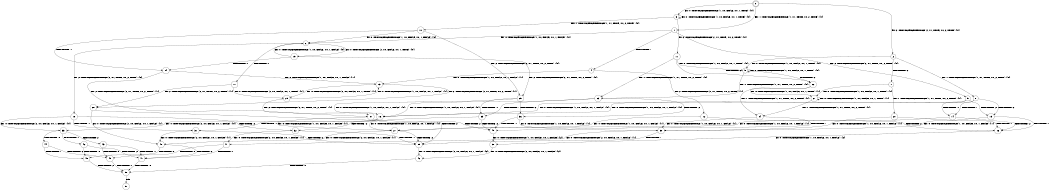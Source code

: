digraph BCG {
size = "7, 10.5";
center = TRUE;
node [shape = circle];
0 [peripheries = 2];
0 -> 1 [label = "EX !1 !ATOMIC_EXCH_BRANCH (1, +1, TRUE, +0, 2, TRUE) !{0}"];
0 -> 2 [label = "EX !2 !ATOMIC_EXCH_BRANCH (2, +1, TRUE, +0, 2, TRUE) !{0}"];
0 -> 3 [label = "EX !0 !ATOMIC_EXCH_BRANCH (1, +0, FALSE, +0, 1, TRUE) !{0}"];
1 -> 4 [label = "TERMINATE !1"];
1 -> 5 [label = "EX !2 !ATOMIC_EXCH_BRANCH (2, +1, TRUE, +0, 2, TRUE) !{0}"];
1 -> 6 [label = "EX !0 !ATOMIC_EXCH_BRANCH (1, +0, FALSE, +0, 1, FALSE) !{0}"];
2 -> 7 [label = "TERMINATE !2"];
2 -> 8 [label = "EX !1 !ATOMIC_EXCH_BRANCH (1, +1, TRUE, +0, 2, TRUE) !{0}"];
2 -> 9 [label = "EX !0 !ATOMIC_EXCH_BRANCH (1, +0, FALSE, +0, 1, TRUE) !{0}"];
3 -> 10 [label = "EX !1 !ATOMIC_EXCH_BRANCH (1, +1, TRUE, +0, 2, TRUE) !{0}"];
3 -> 11 [label = "EX !2 !ATOMIC_EXCH_BRANCH (2, +1, TRUE, +0, 2, TRUE) !{0}"];
3 -> 3 [label = "EX !0 !ATOMIC_EXCH_BRANCH (1, +0, FALSE, +0, 1, TRUE) !{0}"];
4 -> 12 [label = "EX !2 !ATOMIC_EXCH_BRANCH (2, +1, TRUE, +0, 2, TRUE) !{1}"];
4 -> 13 [label = "EX !0 !ATOMIC_EXCH_BRANCH (1, +0, FALSE, +0, 1, FALSE) !{1}"];
5 -> 14 [label = "TERMINATE !1"];
5 -> 15 [label = "TERMINATE !2"];
5 -> 16 [label = "EX !0 !ATOMIC_EXCH_BRANCH (1, +0, FALSE, +0, 1, FALSE) !{0}"];
6 -> 17 [label = "TERMINATE !1"];
6 -> 18 [label = "EX !2 !ATOMIC_EXCH_BRANCH (2, +1, TRUE, +0, 2, TRUE) !{0}"];
6 -> 19 [label = "EX !0 !ATOMIC_EXCH_BRANCH (2, +0, FALSE, +0, 1, TRUE) !{0}"];
7 -> 20 [label = "EX !1 !ATOMIC_EXCH_BRANCH (1, +1, TRUE, +0, 2, TRUE) !{1}"];
7 -> 21 [label = "EX !0 !ATOMIC_EXCH_BRANCH (1, +0, FALSE, +0, 1, TRUE) !{1}"];
8 -> 14 [label = "TERMINATE !1"];
8 -> 15 [label = "TERMINATE !2"];
8 -> 16 [label = "EX !0 !ATOMIC_EXCH_BRANCH (1, +0, FALSE, +0, 1, FALSE) !{0}"];
9 -> 22 [label = "TERMINATE !2"];
9 -> 23 [label = "EX !1 !ATOMIC_EXCH_BRANCH (1, +1, TRUE, +0, 2, TRUE) !{0}"];
9 -> 9 [label = "EX !0 !ATOMIC_EXCH_BRANCH (1, +0, FALSE, +0, 1, TRUE) !{0}"];
10 -> 24 [label = "TERMINATE !1"];
10 -> 25 [label = "EX !2 !ATOMIC_EXCH_BRANCH (2, +1, TRUE, +0, 2, TRUE) !{0}"];
10 -> 6 [label = "EX !0 !ATOMIC_EXCH_BRANCH (1, +0, FALSE, +0, 1, FALSE) !{0}"];
11 -> 22 [label = "TERMINATE !2"];
11 -> 23 [label = "EX !1 !ATOMIC_EXCH_BRANCH (1, +1, TRUE, +0, 2, TRUE) !{0}"];
11 -> 9 [label = "EX !0 !ATOMIC_EXCH_BRANCH (1, +0, FALSE, +0, 1, TRUE) !{0}"];
12 -> 26 [label = "TERMINATE !2"];
12 -> 27 [label = "EX !0 !ATOMIC_EXCH_BRANCH (1, +0, FALSE, +0, 1, FALSE) !{1}"];
13 -> 28 [label = "EX !2 !ATOMIC_EXCH_BRANCH (2, +1, TRUE, +0, 2, TRUE) !{1}"];
13 -> 29 [label = "EX !0 !ATOMIC_EXCH_BRANCH (2, +0, FALSE, +0, 1, TRUE) !{1}"];
14 -> 26 [label = "TERMINATE !2"];
14 -> 27 [label = "EX !0 !ATOMIC_EXCH_BRANCH (1, +0, FALSE, +0, 1, FALSE) !{1}"];
15 -> 26 [label = "TERMINATE !1"];
15 -> 30 [label = "EX !0 !ATOMIC_EXCH_BRANCH (1, +0, FALSE, +0, 1, FALSE) !{1}"];
16 -> 31 [label = "TERMINATE !1"];
16 -> 32 [label = "TERMINATE !2"];
16 -> 33 [label = "EX !0 !ATOMIC_EXCH_BRANCH (2, +0, FALSE, +0, 1, FALSE) !{0}"];
17 -> 29 [label = "EX !0 !ATOMIC_EXCH_BRANCH (2, +0, FALSE, +0, 1, TRUE) !{1}"];
17 -> 28 [label = "EX !2 !ATOMIC_EXCH_BRANCH (2, +1, TRUE, +0, 2, TRUE) !{1}"];
18 -> 31 [label = "TERMINATE !1"];
18 -> 32 [label = "TERMINATE !2"];
18 -> 33 [label = "EX !0 !ATOMIC_EXCH_BRANCH (2, +0, FALSE, +0, 1, FALSE) !{0}"];
19 -> 24 [label = "TERMINATE !1"];
19 -> 25 [label = "EX !2 !ATOMIC_EXCH_BRANCH (2, +1, TRUE, +0, 2, TRUE) !{0}"];
19 -> 6 [label = "EX !0 !ATOMIC_EXCH_BRANCH (1, +0, FALSE, +0, 1, FALSE) !{0}"];
20 -> 26 [label = "TERMINATE !1"];
20 -> 30 [label = "EX !0 !ATOMIC_EXCH_BRANCH (1, +0, FALSE, +0, 1, FALSE) !{1}"];
21 -> 34 [label = "EX !1 !ATOMIC_EXCH_BRANCH (1, +1, TRUE, +0, 2, TRUE) !{1}"];
21 -> 21 [label = "EX !0 !ATOMIC_EXCH_BRANCH (1, +0, FALSE, +0, 1, TRUE) !{1}"];
22 -> 21 [label = "EX !0 !ATOMIC_EXCH_BRANCH (1, +0, FALSE, +0, 1, TRUE) !{1}"];
22 -> 34 [label = "EX !1 !ATOMIC_EXCH_BRANCH (1, +1, TRUE, +0, 2, TRUE) !{1}"];
23 -> 35 [label = "TERMINATE !1"];
23 -> 36 [label = "TERMINATE !2"];
23 -> 16 [label = "EX !0 !ATOMIC_EXCH_BRANCH (1, +0, FALSE, +0, 1, FALSE) !{0}"];
24 -> 13 [label = "EX !0 !ATOMIC_EXCH_BRANCH (1, +0, FALSE, +0, 1, FALSE) !{1}"];
24 -> 37 [label = "EX !2 !ATOMIC_EXCH_BRANCH (2, +1, TRUE, +0, 2, TRUE) !{1}"];
25 -> 35 [label = "TERMINATE !1"];
25 -> 36 [label = "TERMINATE !2"];
25 -> 16 [label = "EX !0 !ATOMIC_EXCH_BRANCH (1, +0, FALSE, +0, 1, FALSE) !{0}"];
26 -> 38 [label = "EX !0 !ATOMIC_EXCH_BRANCH (1, +0, FALSE, +0, 1, FALSE) !{2}"];
27 -> 39 [label = "TERMINATE !2"];
27 -> 40 [label = "EX !0 !ATOMIC_EXCH_BRANCH (2, +0, FALSE, +0, 1, FALSE) !{1}"];
28 -> 39 [label = "TERMINATE !2"];
28 -> 40 [label = "EX !0 !ATOMIC_EXCH_BRANCH (2, +0, FALSE, +0, 1, FALSE) !{1}"];
29 -> 37 [label = "EX !2 !ATOMIC_EXCH_BRANCH (2, +1, TRUE, +0, 2, TRUE) !{1}"];
29 -> 13 [label = "EX !0 !ATOMIC_EXCH_BRANCH (1, +0, FALSE, +0, 1, FALSE) !{1}"];
30 -> 39 [label = "TERMINATE !1"];
30 -> 41 [label = "EX !0 !ATOMIC_EXCH_BRANCH (2, +0, FALSE, +0, 1, FALSE) !{1}"];
31 -> 40 [label = "EX !0 !ATOMIC_EXCH_BRANCH (2, +0, FALSE, +0, 1, FALSE) !{1}"];
31 -> 39 [label = "TERMINATE !2"];
32 -> 41 [label = "EX !0 !ATOMIC_EXCH_BRANCH (2, +0, FALSE, +0, 1, FALSE) !{1}"];
32 -> 39 [label = "TERMINATE !1"];
33 -> 42 [label = "TERMINATE !1"];
33 -> 43 [label = "TERMINATE !2"];
33 -> 44 [label = "TERMINATE !0"];
34 -> 45 [label = "TERMINATE !1"];
34 -> 30 [label = "EX !0 !ATOMIC_EXCH_BRANCH (1, +0, FALSE, +0, 1, FALSE) !{1}"];
35 -> 27 [label = "EX !0 !ATOMIC_EXCH_BRANCH (1, +0, FALSE, +0, 1, FALSE) !{1}"];
35 -> 45 [label = "TERMINATE !2"];
36 -> 30 [label = "EX !0 !ATOMIC_EXCH_BRANCH (1, +0, FALSE, +0, 1, FALSE) !{1}"];
36 -> 45 [label = "TERMINATE !1"];
37 -> 45 [label = "TERMINATE !2"];
37 -> 27 [label = "EX !0 !ATOMIC_EXCH_BRANCH (1, +0, FALSE, +0, 1, FALSE) !{1}"];
38 -> 46 [label = "EX !0 !ATOMIC_EXCH_BRANCH (2, +0, FALSE, +0, 1, FALSE) !{2}"];
39 -> 46 [label = "EX !0 !ATOMIC_EXCH_BRANCH (2, +0, FALSE, +0, 1, FALSE) !{2}"];
40 -> 47 [label = "TERMINATE !2"];
40 -> 48 [label = "TERMINATE !0"];
41 -> 47 [label = "TERMINATE !1"];
41 -> 49 [label = "TERMINATE !0"];
42 -> 47 [label = "TERMINATE !2"];
42 -> 48 [label = "TERMINATE !0"];
43 -> 47 [label = "TERMINATE !1"];
43 -> 49 [label = "TERMINATE !0"];
44 -> 48 [label = "TERMINATE !1"];
44 -> 49 [label = "TERMINATE !2"];
45 -> 38 [label = "EX !0 !ATOMIC_EXCH_BRANCH (1, +0, FALSE, +0, 1, FALSE) !{2}"];
46 -> 50 [label = "TERMINATE !0"];
47 -> 50 [label = "TERMINATE !0"];
48 -> 50 [label = "TERMINATE !2"];
49 -> 50 [label = "TERMINATE !1"];
50 -> 51 [label = "exit"];
}
